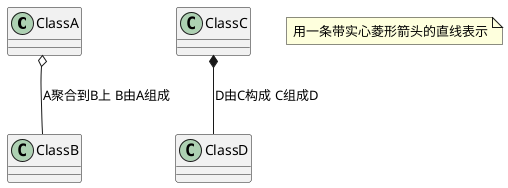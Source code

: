 @startuml
/'
聚合关系 : 用一条带空心菱形箭头的直线表示
    聚合关系用于类图，特别用于实体对象之间的关系，表示整体由部分构成的语义
    整体和部分不是强依赖的，即使整体不存在了，部分仍然存在
'/
ClassA o-- ClassB : A聚合到B上 B由A组成
/'
组合关系 : 用一条带实心菱形箭头的直线表示
    组合关系用于类图，特别用于表示实体对象关系，表示整体拥有部分的语义
    组合关系是一种强依赖的特殊聚合关系。如果整体不存在了，则部分也将消亡
'/
ClassC *-- ClassD : D由C构成 C组成D
note "用一条带实心菱形箭头的直线表示" as N
@enduml